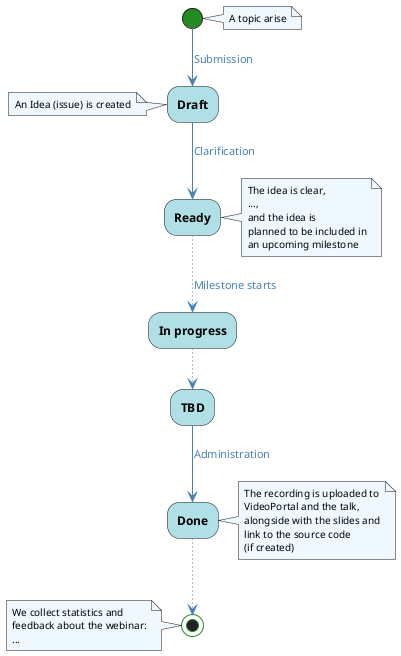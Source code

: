 @startuml TBD Format Process

skinparam defaultFontName Ubuntu Light
skinparam backgroundColor transparent

skinparam activity {
    BackgroundColor PowderBlue
    StartColor ForestGreen
    EndColor ForestGreen
    FontStyle bold
}

skinparam arrow {
    Color SteelBlue
    FontColor SteelBlue
}

skinparam note {
    BackgroundColor AliceBlue
    FontSize 10
}

note right
    A topic arise
end note
(*) -->[Submission] Draft
note left
    An Idea (issue) is created
end note
-->[Clarification] Ready
note right
    The idea is clear,
    ...,
    and the idea is
    planned to be included in
    an upcoming milestone
end note
..>[Milestone starts] In progress
..>TBD
-->[Administration] Done
note right
    The recording is uploaded to
    VideoPortal and the talk,
    alongside with the slides and
    link to the source code
    (if created)
end note
..> (*)
note left
    We collect statistics and
    feedback about the webinar:
    ...
end note

@enduml